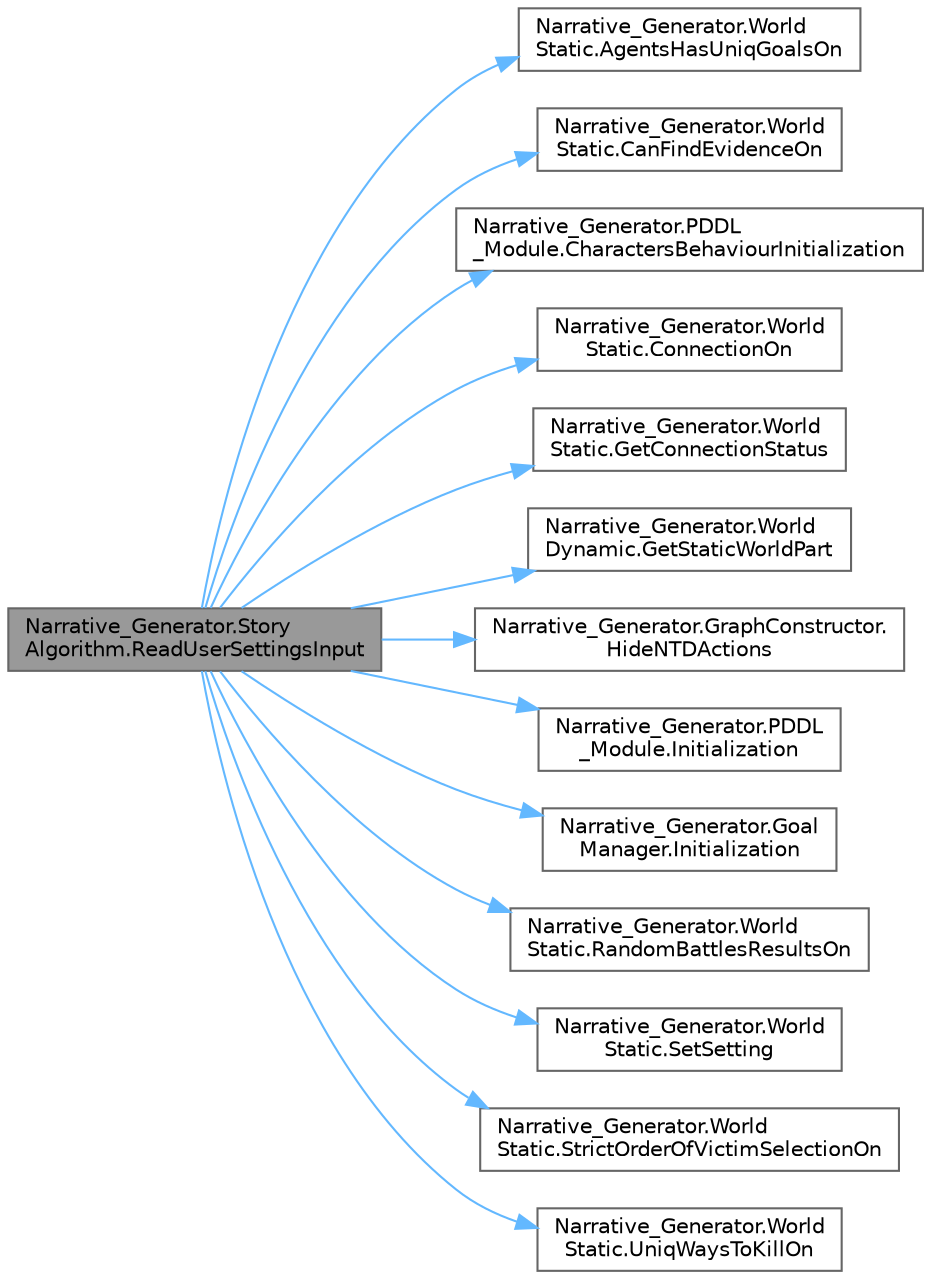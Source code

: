 digraph "Narrative_Generator.StoryAlgorithm.ReadUserSettingsInput"
{
 // LATEX_PDF_SIZE
  bgcolor="transparent";
  edge [fontname=Helvetica,fontsize=10,labelfontname=Helvetica,labelfontsize=10];
  node [fontname=Helvetica,fontsize=10,shape=box,height=0.2,width=0.4];
  rankdir="LR";
  Node1 [label="Narrative_Generator.Story\lAlgorithm.ReadUserSettingsInput",height=0.2,width=0.4,color="gray40", fillcolor="grey60", style="filled", fontcolor="black",tooltip="A method that reads user-selected settings and transfers them to individual system modules."];
  Node1 -> Node2 [color="steelblue1",style="solid"];
  Node2 [label="Narrative_Generator.World\lStatic.AgentsHasUniqGoalsOn",height=0.2,width=0.4,color="grey40", fillcolor="white", style="filled",URL="$class_narrative___generator_1_1_world_static.html#a07d08dfe157e30ee8687a50871ed43bf",tooltip="Enables the rule that each agent has its own unique goals."];
  Node1 -> Node3 [color="steelblue1",style="solid"];
  Node3 [label="Narrative_Generator.World\lStatic.CanFindEvidenceOn",height=0.2,width=0.4,color="grey40", fillcolor="white", style="filled",URL="$class_narrative___generator_1_1_world_static.html#a6f9fc26db88226a09bcb45ecb4180b83",tooltip="Enables a rule that allows agents to find evidences."];
  Node1 -> Node4 [color="steelblue1",style="solid"];
  Node4 [label="Narrative_Generator.PDDL\l_Module.CharactersBehaviourInitialization",height=0.2,width=0.4,color="grey40", fillcolor="white", style="filled",URL="$class_narrative___generator_1_1_p_d_d_l___module.html#aae29c5dcfe9ac4080b95ba19332e85d8",tooltip="A method that initializes variables with information about the behavior of agents with the passed val..."];
  Node1 -> Node5 [color="steelblue1",style="solid"];
  Node5 [label="Narrative_Generator.World\lStatic.ConnectionOn",height=0.2,width=0.4,color="grey40", fillcolor="white", style="filled",URL="$class_narrative___generator_1_1_world_static.html#a2733041c904d78f2f74571f0ce6f1d0f",tooltip="Enables the rule about the presence of paths (connections) between locations."];
  Node1 -> Node6 [color="steelblue1",style="solid"];
  Node6 [label="Narrative_Generator.World\lStatic.GetConnectionStatus",height=0.2,width=0.4,color="grey40", fillcolor="white", style="filled",URL="$class_narrative___generator_1_1_world_static.html#a9065e3f9e575c62cd237a9cf9078ba38",tooltip="Returns information about whether the rule about the presence of paths (connections) between location..."];
  Node1 -> Node7 [color="steelblue1",style="solid"];
  Node7 [label="Narrative_Generator.World\lDynamic.GetStaticWorldPart",height=0.2,width=0.4,color="grey40", fillcolor="white", style="filled",URL="$class_narrative___generator_1_1_world_dynamic.html#af84d5b47653c246de39ebfa7b791826a",tooltip="Returns a component with the static part of the state of this storyworld."];
  Node1 -> Node8 [color="steelblue1",style="solid"];
  Node8 [label="Narrative_Generator.GraphСonstructor.\lHideNTDActions",height=0.2,width=0.4,color="grey40", fillcolor="white", style="filled",URL="$class_narrative___generator_1_1_graph_xD0_xA1onstructor.html#acce388ed14826ef58cf2273dc659fa42",tooltip="Activator settings to hide \"empty\" actions."];
  Node1 -> Node9 [color="steelblue1",style="solid"];
  Node9 [label="Narrative_Generator.PDDL\l_Module.Initialization",height=0.2,width=0.4,color="grey40", fillcolor="white", style="filled",URL="$class_narrative___generator_1_1_p_d_d_l___module.html#abdec89c47fd036d3df058f5d48023a0f",tooltip="A method that initializes the internal objects of the class with the passed values."];
  Node1 -> Node10 [color="steelblue1",style="solid"];
  Node10 [label="Narrative_Generator.Goal\lManager.Initialization",height=0.2,width=0.4,color="grey40", fillcolor="white", style="filled",URL="$class_narrative___generator_1_1_goal_manager.html#a4afa153eb7ba80771da11e5aebc49131",tooltip="A method that adds goals that are marked as active to the goal type storage."];
  Node1 -> Node11 [color="steelblue1",style="solid"];
  Node11 [label="Narrative_Generator.World\lStatic.RandomBattlesResultsOn",height=0.2,width=0.4,color="grey40", fillcolor="white", style="filled",URL="$class_narrative___generator_1_1_world_static.html#a871ec51f9bd99db3a04406eb0a89a30e",tooltip="Enables the rule about random battle results."];
  Node1 -> Node12 [color="steelblue1",style="solid"];
  Node12 [label="Narrative_Generator.World\lStatic.SetSetting",height=0.2,width=0.4,color="grey40", fillcolor="white", style="filled",URL="$class_narrative___generator_1_1_world_static.html#ae9761ce9bfe02f2342a65805c49979e9",tooltip="Sets the specified setting."];
  Node1 -> Node13 [color="steelblue1",style="solid"];
  Node13 [label="Narrative_Generator.World\lStatic.StrictOrderOfVictimSelectionOn",height=0.2,width=0.4,color="grey40", fillcolor="white", style="filled",URL="$class_narrative___generator_1_1_world_static.html#a67734a27ff814850eeabaf0fa0e15aff",tooltip="Enables the rule that the antagonist must kill agents in a specific order."];
  Node1 -> Node14 [color="steelblue1",style="solid"];
  Node14 [label="Narrative_Generator.World\lStatic.UniqWaysToKillOn",height=0.2,width=0.4,color="grey40", fillcolor="white", style="filled",URL="$class_narrative___generator_1_1_world_static.html#a06660b97cff8fe88e02b242fc373a6ae",tooltip="Enables a rule to ensure that each agent's kills by the antagonist have unique descriptions."];
}
